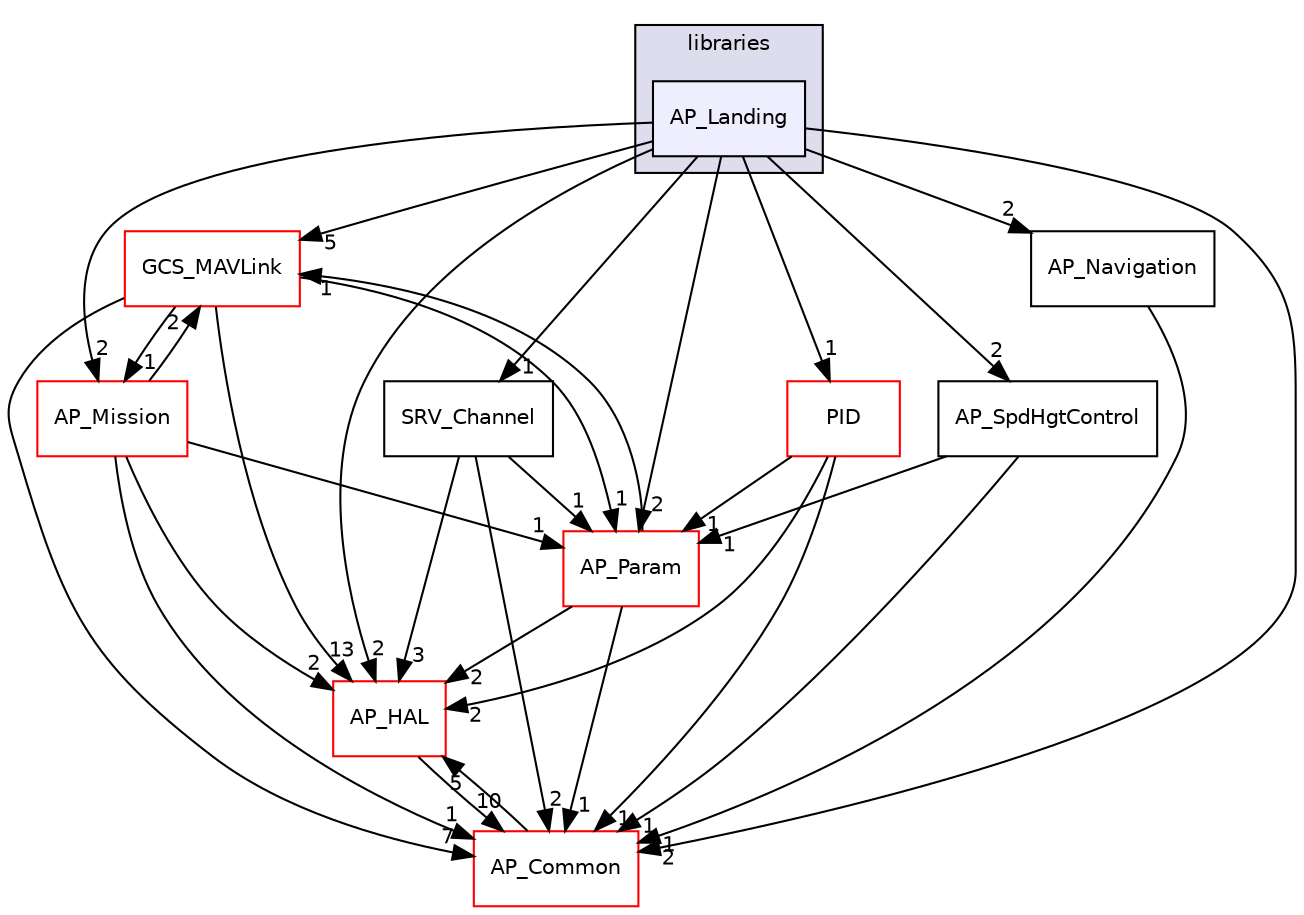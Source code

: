 digraph "libraries/AP_Landing" {
  compound=true
  node [ fontsize="10", fontname="Helvetica"];
  edge [ labelfontsize="10", labelfontname="Helvetica"];
  subgraph clusterdir_bc0718b08fb2015b8e59c47b2805f60c {
    graph [ bgcolor="#ddddee", pencolor="black", label="libraries" fontname="Helvetica", fontsize="10", URL="dir_bc0718b08fb2015b8e59c47b2805f60c.html"]
  dir_1713d76cd55ab83d110dbc34eac25f80 [shape=box, label="AP_Landing", style="filled", fillcolor="#eeeeff", pencolor="black", URL="dir_1713d76cd55ab83d110dbc34eac25f80.html"];
  }
  dir_be870cb78c6e1bc08f9e4388e1828b4d [shape=box label="GCS_MAVLink" fillcolor="white" style="filled" color="red" URL="dir_be870cb78c6e1bc08f9e4388e1828b4d.html"];
  dir_1cbc10423b2512b31103883361e0123b [shape=box label="AP_HAL" fillcolor="white" style="filled" color="red" URL="dir_1cbc10423b2512b31103883361e0123b.html"];
  dir_200d929b8d5577e7f19dc05ce443c612 [shape=box label="AP_Param" fillcolor="white" style="filled" color="red" URL="dir_200d929b8d5577e7f19dc05ce443c612.html"];
  dir_c61c501c0a3660370e1181fbd6410096 [shape=box label="AP_SpdHgtControl" URL="dir_c61c501c0a3660370e1181fbd6410096.html"];
  dir_7c0f4bc6f9f3fcba9f67ba121904eead [shape=box label="SRV_Channel" URL="dir_7c0f4bc6f9f3fcba9f67ba121904eead.html"];
  dir_690d85a6e05e1dc29dc85bfa36fe054b [shape=box label="AP_Navigation" URL="dir_690d85a6e05e1dc29dc85bfa36fe054b.html"];
  dir_242e29ace3fa6181591077366365f947 [shape=box label="PID" fillcolor="white" style="filled" color="red" URL="dir_242e29ace3fa6181591077366365f947.html"];
  dir_df3f4256615fd4197927a84a019a8bd8 [shape=box label="AP_Common" fillcolor="white" style="filled" color="red" URL="dir_df3f4256615fd4197927a84a019a8bd8.html"];
  dir_ba666ef17abd61415700e81def64829e [shape=box label="AP_Mission" fillcolor="white" style="filled" color="red" URL="dir_ba666ef17abd61415700e81def64829e.html"];
  dir_be870cb78c6e1bc08f9e4388e1828b4d->dir_1cbc10423b2512b31103883361e0123b [headlabel="13", labeldistance=1.5 headhref="dir_000179_000057.html"];
  dir_be870cb78c6e1bc08f9e4388e1828b4d->dir_200d929b8d5577e7f19dc05ce443c612 [headlabel="1", labeldistance=1.5 headhref="dir_000179_000136.html"];
  dir_be870cb78c6e1bc08f9e4388e1828b4d->dir_df3f4256615fd4197927a84a019a8bd8 [headlabel="7", labeldistance=1.5 headhref="dir_000179_000036.html"];
  dir_be870cb78c6e1bc08f9e4388e1828b4d->dir_ba666ef17abd61415700e81def64829e [headlabel="1", labeldistance=1.5 headhref="dir_000179_000108.html"];
  dir_1cbc10423b2512b31103883361e0123b->dir_df3f4256615fd4197927a84a019a8bd8 [headlabel="10", labeldistance=1.5 headhref="dir_000057_000036.html"];
  dir_200d929b8d5577e7f19dc05ce443c612->dir_be870cb78c6e1bc08f9e4388e1828b4d [headlabel="1", labeldistance=1.5 headhref="dir_000136_000179.html"];
  dir_200d929b8d5577e7f19dc05ce443c612->dir_1cbc10423b2512b31103883361e0123b [headlabel="2", labeldistance=1.5 headhref="dir_000136_000057.html"];
  dir_200d929b8d5577e7f19dc05ce443c612->dir_df3f4256615fd4197927a84a019a8bd8 [headlabel="1", labeldistance=1.5 headhref="dir_000136_000036.html"];
  dir_c61c501c0a3660370e1181fbd6410096->dir_200d929b8d5577e7f19dc05ce443c612 [headlabel="1", labeldistance=1.5 headhref="dir_000155_000136.html"];
  dir_c61c501c0a3660370e1181fbd6410096->dir_df3f4256615fd4197927a84a019a8bd8 [headlabel="1", labeldistance=1.5 headhref="dir_000155_000036.html"];
  dir_7c0f4bc6f9f3fcba9f67ba121904eead->dir_1cbc10423b2512b31103883361e0123b [headlabel="3", labeldistance=1.5 headhref="dir_000190_000057.html"];
  dir_7c0f4bc6f9f3fcba9f67ba121904eead->dir_200d929b8d5577e7f19dc05ce443c612 [headlabel="1", labeldistance=1.5 headhref="dir_000190_000136.html"];
  dir_7c0f4bc6f9f3fcba9f67ba121904eead->dir_df3f4256615fd4197927a84a019a8bd8 [headlabel="2", labeldistance=1.5 headhref="dir_000190_000036.html"];
  dir_690d85a6e05e1dc29dc85bfa36fe054b->dir_df3f4256615fd4197927a84a019a8bd8 [headlabel="1", labeldistance=1.5 headhref="dir_000126_000036.html"];
  dir_1713d76cd55ab83d110dbc34eac25f80->dir_be870cb78c6e1bc08f9e4388e1828b4d [headlabel="5", labeldistance=1.5 headhref="dir_000095_000179.html"];
  dir_1713d76cd55ab83d110dbc34eac25f80->dir_1cbc10423b2512b31103883361e0123b [headlabel="2", labeldistance=1.5 headhref="dir_000095_000057.html"];
  dir_1713d76cd55ab83d110dbc34eac25f80->dir_200d929b8d5577e7f19dc05ce443c612 [headlabel="2", labeldistance=1.5 headhref="dir_000095_000136.html"];
  dir_1713d76cd55ab83d110dbc34eac25f80->dir_c61c501c0a3660370e1181fbd6410096 [headlabel="2", labeldistance=1.5 headhref="dir_000095_000155.html"];
  dir_1713d76cd55ab83d110dbc34eac25f80->dir_7c0f4bc6f9f3fcba9f67ba121904eead [headlabel="1", labeldistance=1.5 headhref="dir_000095_000190.html"];
  dir_1713d76cd55ab83d110dbc34eac25f80->dir_690d85a6e05e1dc29dc85bfa36fe054b [headlabel="2", labeldistance=1.5 headhref="dir_000095_000126.html"];
  dir_1713d76cd55ab83d110dbc34eac25f80->dir_242e29ace3fa6181591077366365f947 [headlabel="1", labeldistance=1.5 headhref="dir_000095_000182.html"];
  dir_1713d76cd55ab83d110dbc34eac25f80->dir_df3f4256615fd4197927a84a019a8bd8 [headlabel="2", labeldistance=1.5 headhref="dir_000095_000036.html"];
  dir_1713d76cd55ab83d110dbc34eac25f80->dir_ba666ef17abd61415700e81def64829e [headlabel="2", labeldistance=1.5 headhref="dir_000095_000108.html"];
  dir_df3f4256615fd4197927a84a019a8bd8->dir_1cbc10423b2512b31103883361e0123b [headlabel="5", labeldistance=1.5 headhref="dir_000036_000057.html"];
  dir_242e29ace3fa6181591077366365f947->dir_1cbc10423b2512b31103883361e0123b [headlabel="2", labeldistance=1.5 headhref="dir_000182_000057.html"];
  dir_242e29ace3fa6181591077366365f947->dir_200d929b8d5577e7f19dc05ce443c612 [headlabel="1", labeldistance=1.5 headhref="dir_000182_000136.html"];
  dir_242e29ace3fa6181591077366365f947->dir_df3f4256615fd4197927a84a019a8bd8 [headlabel="1", labeldistance=1.5 headhref="dir_000182_000036.html"];
  dir_ba666ef17abd61415700e81def64829e->dir_be870cb78c6e1bc08f9e4388e1828b4d [headlabel="2", labeldistance=1.5 headhref="dir_000108_000179.html"];
  dir_ba666ef17abd61415700e81def64829e->dir_1cbc10423b2512b31103883361e0123b [headlabel="2", labeldistance=1.5 headhref="dir_000108_000057.html"];
  dir_ba666ef17abd61415700e81def64829e->dir_200d929b8d5577e7f19dc05ce443c612 [headlabel="1", labeldistance=1.5 headhref="dir_000108_000136.html"];
  dir_ba666ef17abd61415700e81def64829e->dir_df3f4256615fd4197927a84a019a8bd8 [headlabel="1", labeldistance=1.5 headhref="dir_000108_000036.html"];
}
